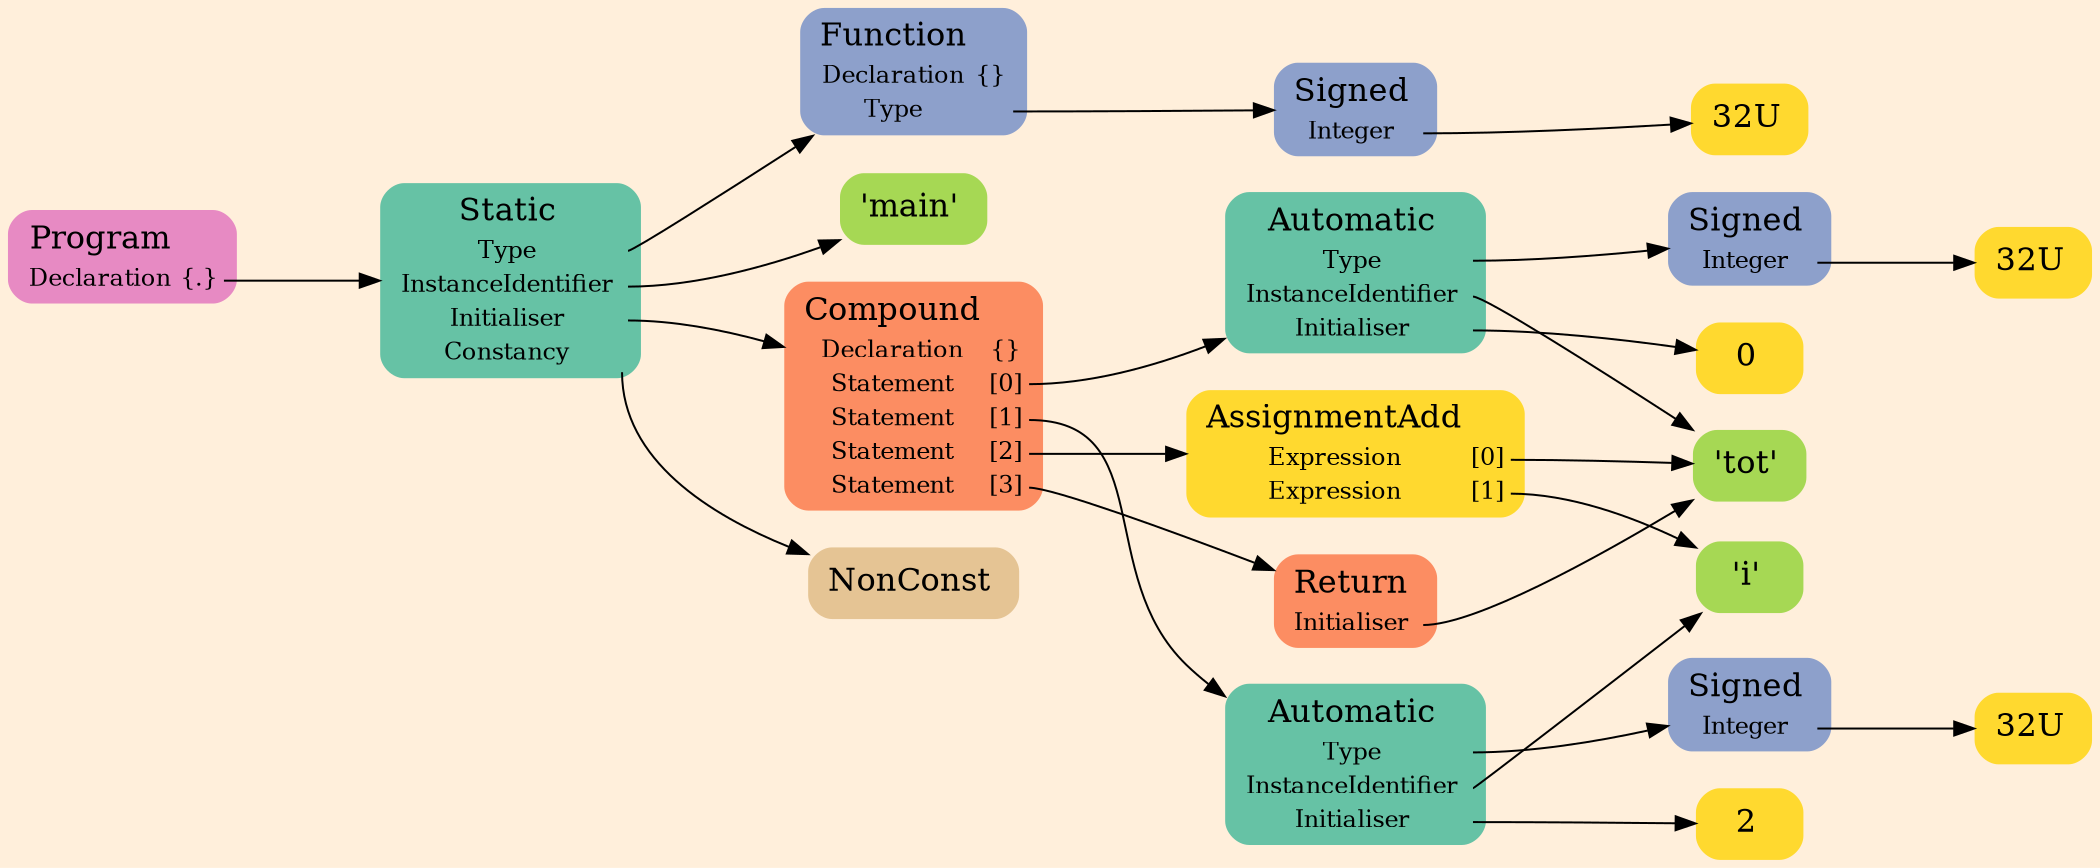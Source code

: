digraph Inferno {
graph [
rankdir = "LR"
ranksep = 1.0
size = "14,20"
bgcolor = antiquewhite1
color = black
fontcolor = black
];
node [
];

"#I-2-1966" [
shape = "plaintext"
fillcolor = "/set28/4"
label = <<TABLE BORDER="0" CELLBORDER="0" CELLSPACING="0">
 <TR>
  <TD><FONT POINT-SIZE="16.0">Program</FONT></TD>
  <TD></TD>
 </TR>
 <TR>
  <TD>Declaration</TD>
  <TD PORT="port0">{.}</TD>
 </TR>
</TABLE>>
style = "rounded,filled"
fontsize = "12"
];
"#I-2-1970" [
shape = "plaintext"
fillcolor = "/set28/1"
label = <<TABLE BORDER="0" CELLBORDER="0" CELLSPACING="0">
 <TR>
  <TD><FONT POINT-SIZE="16.0">Static</FONT></TD>
  <TD></TD>
 </TR>
 <TR>
  <TD>Type</TD>
  <TD PORT="port0"></TD>
 </TR>
 <TR>
  <TD>InstanceIdentifier</TD>
  <TD PORT="port1"></TD>
 </TR>
 <TR>
  <TD>Initialiser</TD>
  <TD PORT="port2"></TD>
 </TR>
 <TR>
  <TD>Constancy</TD>
  <TD PORT="port3"></TD>
 </TR>
</TABLE>>
style = "rounded,filled"
fontsize = "12"
];
"#I-2-1972" [
shape = "plaintext"
fillcolor = "/set28/3"
label = <<TABLE BORDER="0" CELLBORDER="0" CELLSPACING="0">
 <TR>
  <TD><FONT POINT-SIZE="16.0">Function</FONT></TD>
  <TD></TD>
 </TR>
 <TR>
  <TD>Declaration</TD>
  <TD PORT="port0">{}</TD>
 </TR>
 <TR>
  <TD>Type</TD>
  <TD PORT="port1"></TD>
 </TR>
</TABLE>>
style = "rounded,filled"
fontsize = "12"
];
"#I-2-1973" [
shape = "plaintext"
fillcolor = "/set28/3"
label = <<TABLE BORDER="0" CELLBORDER="0" CELLSPACING="0">
 <TR>
  <TD><FONT POINT-SIZE="16.0">Signed</FONT></TD>
  <TD></TD>
 </TR>
 <TR>
  <TD>Integer</TD>
  <TD PORT="port0"></TD>
 </TR>
</TABLE>>
style = "rounded,filled"
fontsize = "12"
];
"#I-2-1974" [
shape = "plaintext"
fillcolor = "/set28/6"
label = <<TABLE BORDER="0" CELLBORDER="0" CELLSPACING="0">
 <TR>
  <TD><FONT POINT-SIZE="16.0">32U</FONT></TD>
  <TD></TD>
 </TR>
</TABLE>>
style = "rounded,filled"
fontsize = "12"
];
"#I-2-1971" [
shape = "plaintext"
fillcolor = "/set28/5"
label = <<TABLE BORDER="0" CELLBORDER="0" CELLSPACING="0">
 <TR>
  <TD><FONT POINT-SIZE="16.0">'main'</FONT></TD>
  <TD></TD>
 </TR>
</TABLE>>
style = "rounded,filled"
fontsize = "12"
];
"#I-2-1995" [
shape = "plaintext"
fillcolor = "/set28/2"
label = <<TABLE BORDER="0" CELLBORDER="0" CELLSPACING="0">
 <TR>
  <TD><FONT POINT-SIZE="16.0">Compound</FONT></TD>
  <TD></TD>
 </TR>
 <TR>
  <TD>Declaration</TD>
  <TD PORT="port0">{}</TD>
 </TR>
 <TR>
  <TD>Statement</TD>
  <TD PORT="port1">[0]</TD>
 </TR>
 <TR>
  <TD>Statement</TD>
  <TD PORT="port2">[1]</TD>
 </TR>
 <TR>
  <TD>Statement</TD>
  <TD PORT="port3">[2]</TD>
 </TR>
 <TR>
  <TD>Statement</TD>
  <TD PORT="port4">[3]</TD>
 </TR>
</TABLE>>
style = "rounded,filled"
fontsize = "12"
];
"#I-2-1979" [
shape = "plaintext"
fillcolor = "/set28/1"
label = <<TABLE BORDER="0" CELLBORDER="0" CELLSPACING="0">
 <TR>
  <TD><FONT POINT-SIZE="16.0">Automatic</FONT></TD>
  <TD></TD>
 </TR>
 <TR>
  <TD>Type</TD>
  <TD PORT="port0"></TD>
 </TR>
 <TR>
  <TD>InstanceIdentifier</TD>
  <TD PORT="port1"></TD>
 </TR>
 <TR>
  <TD>Initialiser</TD>
  <TD PORT="port2"></TD>
 </TR>
</TABLE>>
style = "rounded,filled"
fontsize = "12"
];
"#I-2-1981" [
shape = "plaintext"
fillcolor = "/set28/3"
label = <<TABLE BORDER="0" CELLBORDER="0" CELLSPACING="0">
 <TR>
  <TD><FONT POINT-SIZE="16.0">Signed</FONT></TD>
  <TD></TD>
 </TR>
 <TR>
  <TD>Integer</TD>
  <TD PORT="port0"></TD>
 </TR>
</TABLE>>
style = "rounded,filled"
fontsize = "12"
];
"#I-2-1982" [
shape = "plaintext"
fillcolor = "/set28/6"
label = <<TABLE BORDER="0" CELLBORDER="0" CELLSPACING="0">
 <TR>
  <TD><FONT POINT-SIZE="16.0">32U</FONT></TD>
  <TD></TD>
 </TR>
</TABLE>>
style = "rounded,filled"
fontsize = "12"
];
"#I-2-1980" [
shape = "plaintext"
fillcolor = "/set28/5"
label = <<TABLE BORDER="0" CELLBORDER="0" CELLSPACING="0">
 <TR>
  <TD><FONT POINT-SIZE="16.0">'tot'</FONT></TD>
  <TD></TD>
 </TR>
</TABLE>>
style = "rounded,filled"
fontsize = "12"
];
"#I-2-1984" [
shape = "plaintext"
fillcolor = "/set28/6"
label = <<TABLE BORDER="0" CELLBORDER="0" CELLSPACING="0">
 <TR>
  <TD><FONT POINT-SIZE="16.0">0</FONT></TD>
  <TD></TD>
 </TR>
</TABLE>>
style = "rounded,filled"
fontsize = "12"
];
"#I-2-1987" [
shape = "plaintext"
fillcolor = "/set28/1"
label = <<TABLE BORDER="0" CELLBORDER="0" CELLSPACING="0">
 <TR>
  <TD><FONT POINT-SIZE="16.0">Automatic</FONT></TD>
  <TD></TD>
 </TR>
 <TR>
  <TD>Type</TD>
  <TD PORT="port0"></TD>
 </TR>
 <TR>
  <TD>InstanceIdentifier</TD>
  <TD PORT="port1"></TD>
 </TR>
 <TR>
  <TD>Initialiser</TD>
  <TD PORT="port2"></TD>
 </TR>
</TABLE>>
style = "rounded,filled"
fontsize = "12"
];
"#I-2-1989" [
shape = "plaintext"
fillcolor = "/set28/3"
label = <<TABLE BORDER="0" CELLBORDER="0" CELLSPACING="0">
 <TR>
  <TD><FONT POINT-SIZE="16.0">Signed</FONT></TD>
  <TD></TD>
 </TR>
 <TR>
  <TD>Integer</TD>
  <TD PORT="port0"></TD>
 </TR>
</TABLE>>
style = "rounded,filled"
fontsize = "12"
];
"#I-2-1990" [
shape = "plaintext"
fillcolor = "/set28/6"
label = <<TABLE BORDER="0" CELLBORDER="0" CELLSPACING="0">
 <TR>
  <TD><FONT POINT-SIZE="16.0">32U</FONT></TD>
  <TD></TD>
 </TR>
</TABLE>>
style = "rounded,filled"
fontsize = "12"
];
"#I-2-1988" [
shape = "plaintext"
fillcolor = "/set28/5"
label = <<TABLE BORDER="0" CELLBORDER="0" CELLSPACING="0">
 <TR>
  <TD><FONT POINT-SIZE="16.0">'i'</FONT></TD>
  <TD></TD>
 </TR>
</TABLE>>
style = "rounded,filled"
fontsize = "12"
];
"#I-2-1992" [
shape = "plaintext"
fillcolor = "/set28/6"
label = <<TABLE BORDER="0" CELLBORDER="0" CELLSPACING="0">
 <TR>
  <TD><FONT POINT-SIZE="16.0">2</FONT></TD>
  <TD></TD>
 </TR>
</TABLE>>
style = "rounded,filled"
fontsize = "12"
];
"#I-2-1993" [
shape = "plaintext"
fillcolor = "/set28/6"
label = <<TABLE BORDER="0" CELLBORDER="0" CELLSPACING="0">
 <TR>
  <TD><FONT POINT-SIZE="16.0">AssignmentAdd</FONT></TD>
  <TD></TD>
 </TR>
 <TR>
  <TD>Expression</TD>
  <TD PORT="port0">[0]</TD>
 </TR>
 <TR>
  <TD>Expression</TD>
  <TD PORT="port1">[1]</TD>
 </TR>
</TABLE>>
style = "rounded,filled"
fontsize = "12"
];
"#I-2-1994" [
shape = "plaintext"
fillcolor = "/set28/2"
label = <<TABLE BORDER="0" CELLBORDER="0" CELLSPACING="0">
 <TR>
  <TD><FONT POINT-SIZE="16.0">Return</FONT></TD>
  <TD></TD>
 </TR>
 <TR>
  <TD>Initialiser</TD>
  <TD PORT="port0"></TD>
 </TR>
</TABLE>>
style = "rounded,filled"
fontsize = "12"
];
"#I-2-1969" [
shape = "plaintext"
fillcolor = "/set28/7"
label = <<TABLE BORDER="0" CELLBORDER="0" CELLSPACING="0">
 <TR>
  <TD><FONT POINT-SIZE="16.0">NonConst</FONT></TD>
  <TD></TD>
 </TR>
</TABLE>>
style = "rounded,filled"
fontsize = "12"
];
"#I-2-1966":port0 -> "#I-2-1970" [style="solid"
color = black
fontcolor = black
];
"#I-2-1970":port0 -> "#I-2-1972" [style="solid"
color = black
fontcolor = black
];
"#I-2-1970":port1 -> "#I-2-1971" [style="solid"
color = black
fontcolor = black
];
"#I-2-1970":port2 -> "#I-2-1995" [style="solid"
color = black
fontcolor = black
];
"#I-2-1970":port3 -> "#I-2-1969" [style="solid"
color = black
fontcolor = black
];
"#I-2-1972":port1 -> "#I-2-1973" [style="solid"
color = black
fontcolor = black
];
"#I-2-1973":port0 -> "#I-2-1974" [style="solid"
color = black
fontcolor = black
];
"#I-2-1995":port1 -> "#I-2-1979" [style="solid"
color = black
fontcolor = black
];
"#I-2-1995":port2 -> "#I-2-1987" [style="solid"
color = black
fontcolor = black
];
"#I-2-1995":port3 -> "#I-2-1993" [style="solid"
color = black
fontcolor = black
];
"#I-2-1995":port4 -> "#I-2-1994" [style="solid"
color = black
fontcolor = black
];
"#I-2-1979":port0 -> "#I-2-1981" [style="solid"
color = black
fontcolor = black
];
"#I-2-1979":port1 -> "#I-2-1980" [style="solid"
color = black
fontcolor = black
];
"#I-2-1979":port2 -> "#I-2-1984" [style="solid"
color = black
fontcolor = black
];
"#I-2-1981":port0 -> "#I-2-1982" [style="solid"
color = black
fontcolor = black
];
"#I-2-1987":port0 -> "#I-2-1989" [style="solid"
color = black
fontcolor = black
];
"#I-2-1987":port1 -> "#I-2-1988" [style="solid"
color = black
fontcolor = black
];
"#I-2-1987":port2 -> "#I-2-1992" [style="solid"
color = black
fontcolor = black
];
"#I-2-1989":port0 -> "#I-2-1990" [style="solid"
color = black
fontcolor = black
];
"#I-2-1993":port0 -> "#I-2-1980" [style="solid"
color = black
fontcolor = black
];
"#I-2-1993":port1 -> "#I-2-1988" [style="solid"
color = black
fontcolor = black
];
"#I-2-1994":port0 -> "#I-2-1980" [style="solid"
color = black
fontcolor = black
];

}

